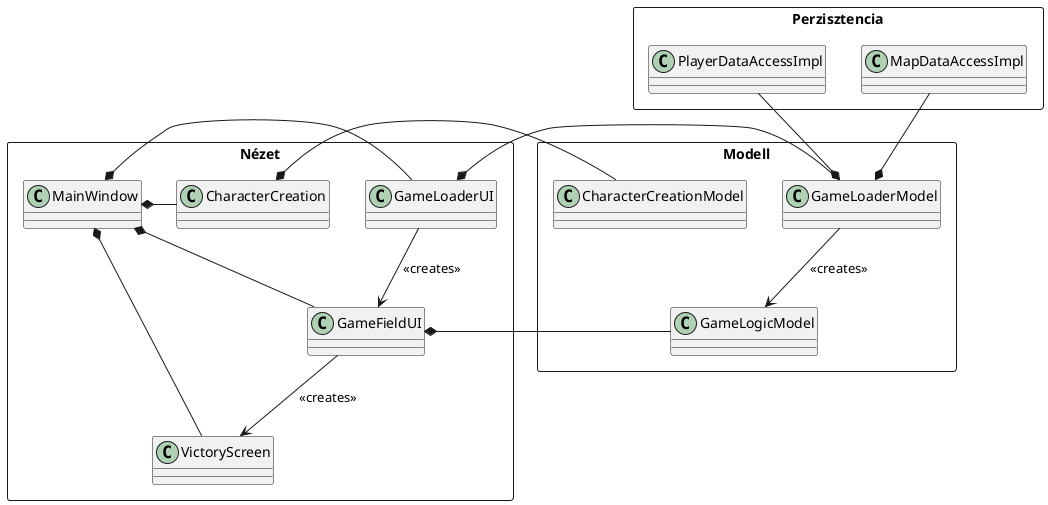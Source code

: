 # Architektúra

@startuml Architecture

rectangle Nézet{
  
class MainWindow
class GameFieldUI
class GameLoaderUI
class CharacterCreation
class VictoryScreen
MainWindow *- GameLoaderUI
MainWindow *-- GameFieldUI
MainWindow *-right- CharacterCreation
MainWindow *-- VictoryScreen
GameLoaderUI --> GameFieldUI : <<creates>>
GameFieldUI --> VictoryScreen : <<creates>>
}

rectangle Modell{
class GameLogicModel
class GameLoaderModel
class CharacterCreationModel
GameLoaderModel --> GameLogicModel : <<creates>>
}

rectangle Perzisztencia{
class PlayerDataAccessImpl
class MapDataAccessImpl
}

GameLoaderModel *-up- MapDataAccessImpl
GameLoaderModel *-up- PlayerDataAccessImpl
CharacterCreation *-up- CharacterCreationModel
GameLoaderUI *-r- GameLoaderModel
GameFieldUI *-- GameLogicModel

@enduml